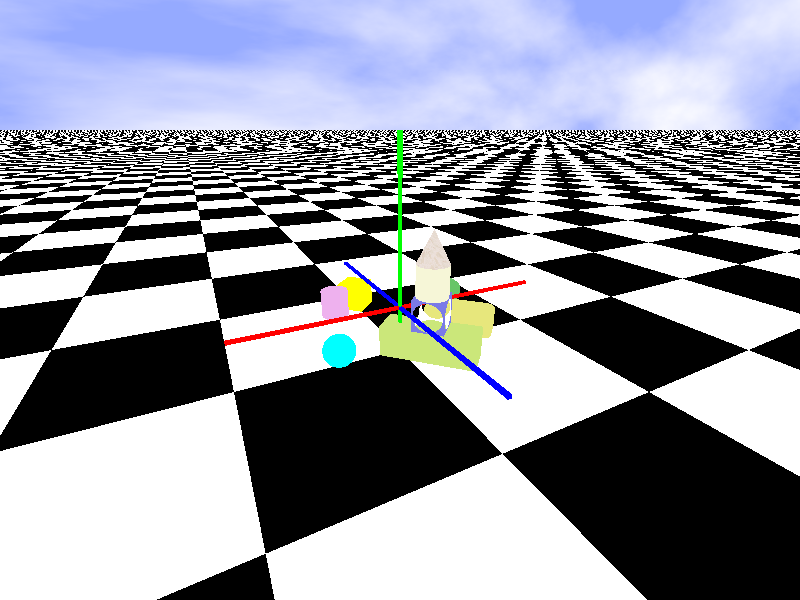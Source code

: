 #include "colors.inc" 
#include "shapes.inc"
#include "woods.inc"
#include "metals.inc"
#include "stones.inc"
#include "textures.inc"
 
camera{
  location <-10,10,-20> 
  //location<-4,-2,-2> 
  //location <10 + (10 * clock), 0, 0>
  look_at<0,0.5,0>
  //look_at<0,5,0>
  rotate <0, 360 * clock, 0>
  angle 90
} 
 
light_source{<-1,20,-20> color 2*White}

object{ 
  Plane_XZ
    //pigment{ color Wheat}
    pigment{ checker Black White scale 10}     
    translate<0,-3,0>
}
 
// /*
union{
  object{
    Cube
      pigment{ color Red }
      scale 10*x
      scale 0.1*y
      scale 0.1*z
  }
  object{
    Cube
      pigment{ color Green }
      scale 0.1*x
      scale 10*y
      scale 0.1*z
      rotate 90*y
  }
  object{
    Cube
      pigment{ color Blue }
      scale 0.1*x
      scale 0.1*y
      scale 10*z
      rotate 90*z
  }

}
//*/

union{ 
   object{ 
    cylinder{<0,0,0>,<0,0,-2>,1}
      pigment{color MediumGoldenrod}
      rotate 90*x
      translate<0,1,0>
  }

  object{ 
    Cone_Y
      translate <0,4,0>
      texture { T_Stone2 }
      //pigment{color Blue}
  }

  difference{
    object{
      Cube
        pigment{MediumBlue}
        rotate 45*y
    }

    object{
      Sphere
        pigment{color White}            
        scale 1.35 
    }
  }
    translate<1.414,0,-1.414>
}

object{
  Sphere
    pigment{color Cyan}
    translate<-4,-2,0>   
}

object{
  superellipsoid{
    <0.25,0.25>
    material{M_Yellow_Glass}
    scale 2.35*x
    translate <3,-2,4>
    rotate 45*y
  }
}
 
object{
  Cube
    pigment{YellowGreen}
    rotate 45*y 
    translate<0,-2,0>
}

object{
  box{<1,-4,-1>,<5,-1,1>}
    pigment{YellowGreen}
    rotate 45*y
} 
 
object{
  Cube
    pigment{color Yellow}
    rotate 45*y 
    translate<0,-2,8>
}    

object{
  Disk_X
    pigment{Orchid}
    rotate 90*z
    translate<-2,-2,7>
     
}  

object{
  Disk_Z
    pigment{color ForestGreen}
    translate<7,-2,6> 
    //rotate 90*x
}

sky_sphere{
  pigment{
    wrinkles
    color_map{
      [ 0.3 color rgb<0.3,0.4,1.2>]
      [ 0.9 White ]
    }
    scale <1, 0.2, 0.2>
  }
}
          